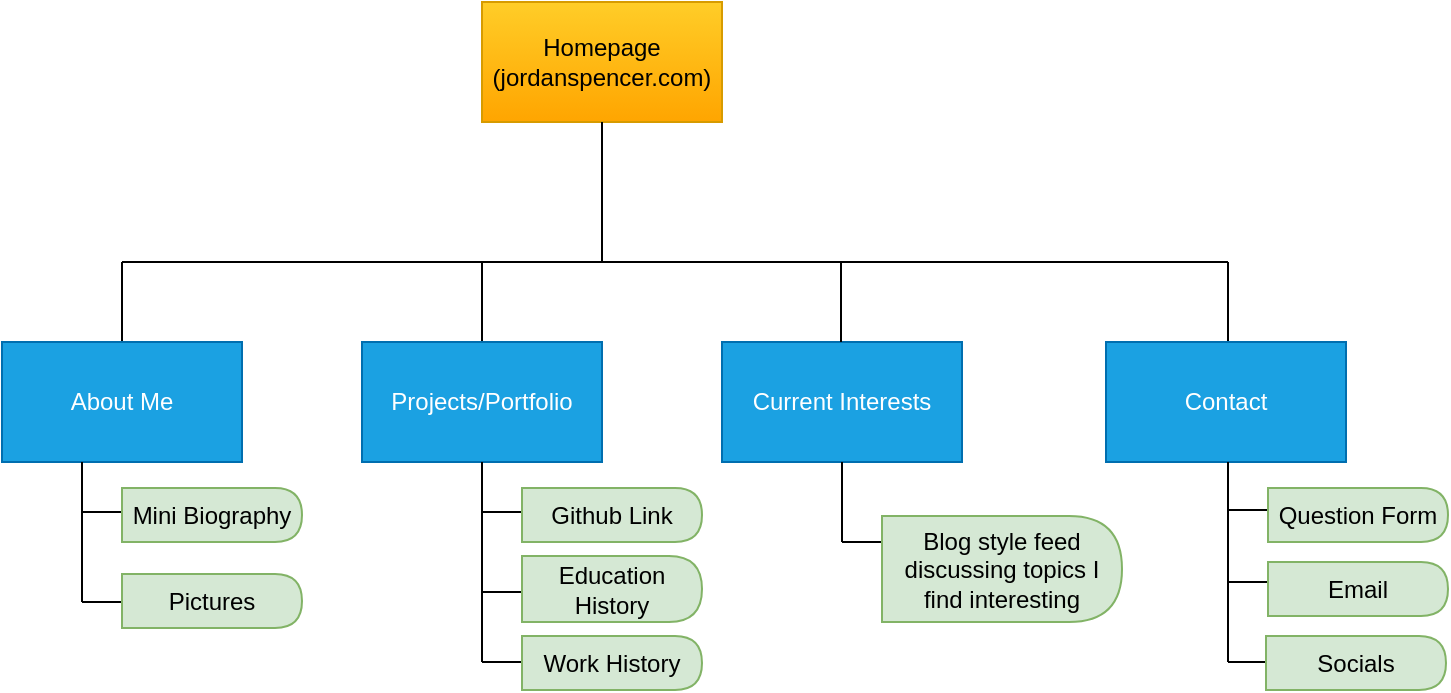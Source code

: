 <mxfile version="20.8.23" type="device"><diagram name="Page-1" id="Bf0kU8aNk6GttWqhJhzm"><mxGraphModel dx="1434" dy="768" grid="1" gridSize="10" guides="1" tooltips="1" connect="1" arrows="1" fold="1" page="1" pageScale="1" pageWidth="827" pageHeight="1169" math="0" shadow="0"><root><mxCell id="0"/><mxCell id="1" parent="0"/><mxCell id="84gpnorPR3IpJ45y_lxo-1" value="Homepage (jordanspencer.com)" style="rounded=0;whiteSpace=wrap;html=1;fillColor=#ffcd28;strokeColor=#d79b00;gradientColor=#ffa500;" vertex="1" parent="1"><mxGeometry x="340" y="190" width="120" height="60" as="geometry"/></mxCell><mxCell id="84gpnorPR3IpJ45y_lxo-2" value="" style="endArrow=none;html=1;rounded=0;" edge="1" parent="1" target="84gpnorPR3IpJ45y_lxo-1"><mxGeometry width="50" height="50" relative="1" as="geometry"><mxPoint x="400" y="320" as="sourcePoint"/><mxPoint x="440" y="360" as="targetPoint"/></mxGeometry></mxCell><mxCell id="84gpnorPR3IpJ45y_lxo-3" value="" style="endArrow=none;html=1;rounded=0;" edge="1" parent="1"><mxGeometry width="50" height="50" relative="1" as="geometry"><mxPoint x="160" y="320" as="sourcePoint"/><mxPoint x="400" y="320" as="targetPoint"/></mxGeometry></mxCell><mxCell id="84gpnorPR3IpJ45y_lxo-4" value="" style="endArrow=none;html=1;rounded=0;" edge="1" parent="1"><mxGeometry width="50" height="50" relative="1" as="geometry"><mxPoint x="160" y="360" as="sourcePoint"/><mxPoint x="160" y="320" as="targetPoint"/></mxGeometry></mxCell><mxCell id="84gpnorPR3IpJ45y_lxo-5" value="About Me" style="rounded=0;whiteSpace=wrap;html=1;fillColor=#1ba1e2;strokeColor=#006EAF;fontColor=#ffffff;" vertex="1" parent="1"><mxGeometry x="100" y="360" width="120" height="60" as="geometry"/></mxCell><mxCell id="84gpnorPR3IpJ45y_lxo-6" value="" style="endArrow=none;html=1;rounded=0;" edge="1" parent="1"><mxGeometry width="50" height="50" relative="1" as="geometry"><mxPoint x="713" y="320" as="sourcePoint"/><mxPoint x="393" y="320" as="targetPoint"/></mxGeometry></mxCell><mxCell id="84gpnorPR3IpJ45y_lxo-7" value="" style="endArrow=none;html=1;rounded=0;" edge="1" parent="1"><mxGeometry width="50" height="50" relative="1" as="geometry"><mxPoint x="713" y="400" as="sourcePoint"/><mxPoint x="713" y="320" as="targetPoint"/></mxGeometry></mxCell><mxCell id="84gpnorPR3IpJ45y_lxo-8" value="Contact" style="rounded=0;whiteSpace=wrap;html=1;fillColor=#1ba1e2;strokeColor=#006EAF;fontColor=#ffffff;" vertex="1" parent="1"><mxGeometry x="652" y="360" width="120" height="60" as="geometry"/></mxCell><mxCell id="84gpnorPR3IpJ45y_lxo-9" value="" style="endArrow=none;html=1;rounded=0;" edge="1" parent="1"><mxGeometry width="50" height="50" relative="1" as="geometry"><mxPoint x="340" y="360" as="sourcePoint"/><mxPoint x="340" y="320" as="targetPoint"/></mxGeometry></mxCell><mxCell id="84gpnorPR3IpJ45y_lxo-10" value="Projects/Portfolio" style="rounded=0;whiteSpace=wrap;html=1;fillColor=#1ba1e2;strokeColor=#006EAF;fontColor=#ffffff;" vertex="1" parent="1"><mxGeometry x="280" y="360" width="120" height="60" as="geometry"/></mxCell><mxCell id="84gpnorPR3IpJ45y_lxo-11" value="Current Interests" style="rounded=0;whiteSpace=wrap;html=1;fillColor=#1ba1e2;strokeColor=#006EAF;fontColor=#ffffff;" vertex="1" parent="1"><mxGeometry x="460" y="360" width="120" height="60" as="geometry"/></mxCell><mxCell id="84gpnorPR3IpJ45y_lxo-12" value="" style="endArrow=none;html=1;rounded=0;" edge="1" parent="1"><mxGeometry width="50" height="50" relative="1" as="geometry"><mxPoint x="519.5" y="360" as="sourcePoint"/><mxPoint x="519.5" y="320" as="targetPoint"/></mxGeometry></mxCell><mxCell id="84gpnorPR3IpJ45y_lxo-13" value="" style="endArrow=none;html=1;rounded=0;" edge="1" parent="1"><mxGeometry width="50" height="50" relative="1" as="geometry"><mxPoint x="140" y="490" as="sourcePoint"/><mxPoint x="140" y="420" as="targetPoint"/></mxGeometry></mxCell><mxCell id="84gpnorPR3IpJ45y_lxo-14" value="" style="endArrow=none;html=1;rounded=0;" edge="1" parent="1"><mxGeometry width="50" height="50" relative="1" as="geometry"><mxPoint x="340" y="520" as="sourcePoint"/><mxPoint x="340" y="420" as="targetPoint"/></mxGeometry></mxCell><mxCell id="84gpnorPR3IpJ45y_lxo-15" value="" style="endArrow=none;html=1;rounded=0;" edge="1" parent="1"><mxGeometry width="50" height="50" relative="1" as="geometry"><mxPoint x="520" y="460" as="sourcePoint"/><mxPoint x="520" y="420" as="targetPoint"/></mxGeometry></mxCell><mxCell id="84gpnorPR3IpJ45y_lxo-16" value="" style="endArrow=none;html=1;rounded=0;" edge="1" parent="1"><mxGeometry width="50" height="50" relative="1" as="geometry"><mxPoint x="713" y="520" as="sourcePoint"/><mxPoint x="713" y="420" as="targetPoint"/></mxGeometry></mxCell><mxCell id="84gpnorPR3IpJ45y_lxo-17" value="" style="endArrow=none;html=1;rounded=0;" edge="1" parent="1"><mxGeometry width="50" height="50" relative="1" as="geometry"><mxPoint x="140" y="445" as="sourcePoint"/><mxPoint x="160" y="445" as="targetPoint"/></mxGeometry></mxCell><mxCell id="84gpnorPR3IpJ45y_lxo-18" value="" style="endArrow=none;html=1;rounded=0;" edge="1" parent="1"><mxGeometry width="50" height="50" relative="1" as="geometry"><mxPoint x="140" y="490" as="sourcePoint"/><mxPoint x="160" y="490" as="targetPoint"/></mxGeometry></mxCell><mxCell id="84gpnorPR3IpJ45y_lxo-21" value="" style="endArrow=none;html=1;rounded=0;" edge="1" parent="1"><mxGeometry width="50" height="50" relative="1" as="geometry"><mxPoint x="713" y="444" as="sourcePoint"/><mxPoint x="733" y="444" as="targetPoint"/></mxGeometry></mxCell><mxCell id="84gpnorPR3IpJ45y_lxo-22" value="" style="endArrow=none;html=1;rounded=0;" edge="1" parent="1"><mxGeometry width="50" height="50" relative="1" as="geometry"><mxPoint x="713" y="480" as="sourcePoint"/><mxPoint x="733" y="480" as="targetPoint"/></mxGeometry></mxCell><mxCell id="84gpnorPR3IpJ45y_lxo-23" value="" style="endArrow=none;html=1;rounded=0;" edge="1" parent="1"><mxGeometry width="50" height="50" relative="1" as="geometry"><mxPoint x="713" y="520" as="sourcePoint"/><mxPoint x="733" y="520" as="targetPoint"/></mxGeometry></mxCell><mxCell id="84gpnorPR3IpJ45y_lxo-24" value="Question Form" style="shape=delay;whiteSpace=wrap;html=1;fillColor=#d5e8d4;strokeColor=#82b366;" vertex="1" parent="1"><mxGeometry x="733" y="433" width="90" height="27" as="geometry"/></mxCell><mxCell id="84gpnorPR3IpJ45y_lxo-25" value="Email" style="shape=delay;whiteSpace=wrap;html=1;fillColor=#d5e8d4;strokeColor=#82b366;" vertex="1" parent="1"><mxGeometry x="733" y="470" width="90" height="27" as="geometry"/></mxCell><mxCell id="84gpnorPR3IpJ45y_lxo-26" value="Socials" style="shape=delay;whiteSpace=wrap;html=1;fillColor=#d5e8d4;strokeColor=#82b366;" vertex="1" parent="1"><mxGeometry x="732" y="507" width="90" height="27" as="geometry"/></mxCell><mxCell id="84gpnorPR3IpJ45y_lxo-29" value="Mini Biography" style="shape=delay;whiteSpace=wrap;html=1;fillColor=#d5e8d4;strokeColor=#82b366;" vertex="1" parent="1"><mxGeometry x="160" y="433" width="90" height="27" as="geometry"/></mxCell><mxCell id="84gpnorPR3IpJ45y_lxo-30" value="Pictures" style="shape=delay;whiteSpace=wrap;html=1;fillColor=#d5e8d4;strokeColor=#82b366;" vertex="1" parent="1"><mxGeometry x="160" y="476" width="90" height="27" as="geometry"/></mxCell><mxCell id="84gpnorPR3IpJ45y_lxo-41" value="" style="endArrow=none;html=1;rounded=0;" edge="1" parent="1"><mxGeometry width="50" height="50" relative="1" as="geometry"><mxPoint x="340" y="445" as="sourcePoint"/><mxPoint x="360" y="445" as="targetPoint"/></mxGeometry></mxCell><mxCell id="84gpnorPR3IpJ45y_lxo-42" value="" style="endArrow=none;html=1;rounded=0;" edge="1" parent="1"><mxGeometry width="50" height="50" relative="1" as="geometry"><mxPoint x="340" y="485" as="sourcePoint"/><mxPoint x="360" y="485" as="targetPoint"/></mxGeometry></mxCell><mxCell id="84gpnorPR3IpJ45y_lxo-43" value="" style="endArrow=none;html=1;rounded=0;" edge="1" parent="1"><mxGeometry width="50" height="50" relative="1" as="geometry"><mxPoint x="340" y="520" as="sourcePoint"/><mxPoint x="360" y="520" as="targetPoint"/></mxGeometry></mxCell><mxCell id="84gpnorPR3IpJ45y_lxo-44" value="Github Link" style="shape=delay;whiteSpace=wrap;html=1;fillColor=#d5e8d4;strokeColor=#82b366;" vertex="1" parent="1"><mxGeometry x="360" y="433" width="90" height="27" as="geometry"/></mxCell><mxCell id="84gpnorPR3IpJ45y_lxo-45" value="Education History" style="shape=delay;whiteSpace=wrap;html=1;fillColor=#d5e8d4;strokeColor=#82b366;" vertex="1" parent="1"><mxGeometry x="360" y="467" width="90" height="33" as="geometry"/></mxCell><mxCell id="84gpnorPR3IpJ45y_lxo-46" value="Work History" style="shape=delay;whiteSpace=wrap;html=1;fillColor=#d5e8d4;strokeColor=#82b366;" vertex="1" parent="1"><mxGeometry x="360" y="507" width="90" height="27" as="geometry"/></mxCell><mxCell id="84gpnorPR3IpJ45y_lxo-48" value="" style="endArrow=none;html=1;rounded=0;" edge="1" parent="1"><mxGeometry width="50" height="50" relative="1" as="geometry"><mxPoint x="520" y="460" as="sourcePoint"/><mxPoint x="540" y="460" as="targetPoint"/></mxGeometry></mxCell><mxCell id="84gpnorPR3IpJ45y_lxo-51" value="Blog style feed discussing topics I find interesting" style="shape=delay;whiteSpace=wrap;html=1;fillColor=#d5e8d4;strokeColor=#82b366;" vertex="1" parent="1"><mxGeometry x="540" y="447" width="120" height="53" as="geometry"/></mxCell></root></mxGraphModel></diagram></mxfile>